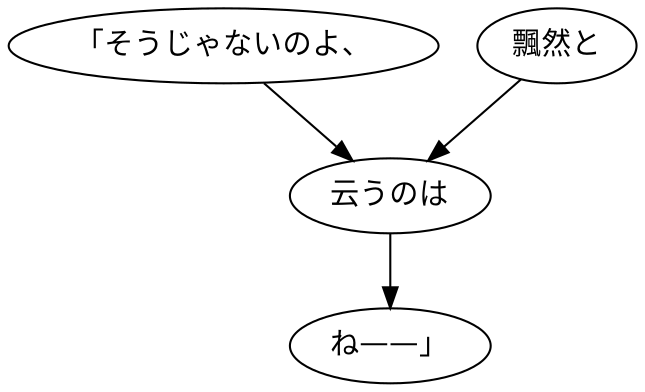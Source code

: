 digraph graph6927 {
	node0 [label="「そうじゃないのよ、"];
	node1 [label="飄然と"];
	node2 [label="云うのは"];
	node3 [label="ね——」"];
	node0 -> node2;
	node1 -> node2;
	node2 -> node3;
}
